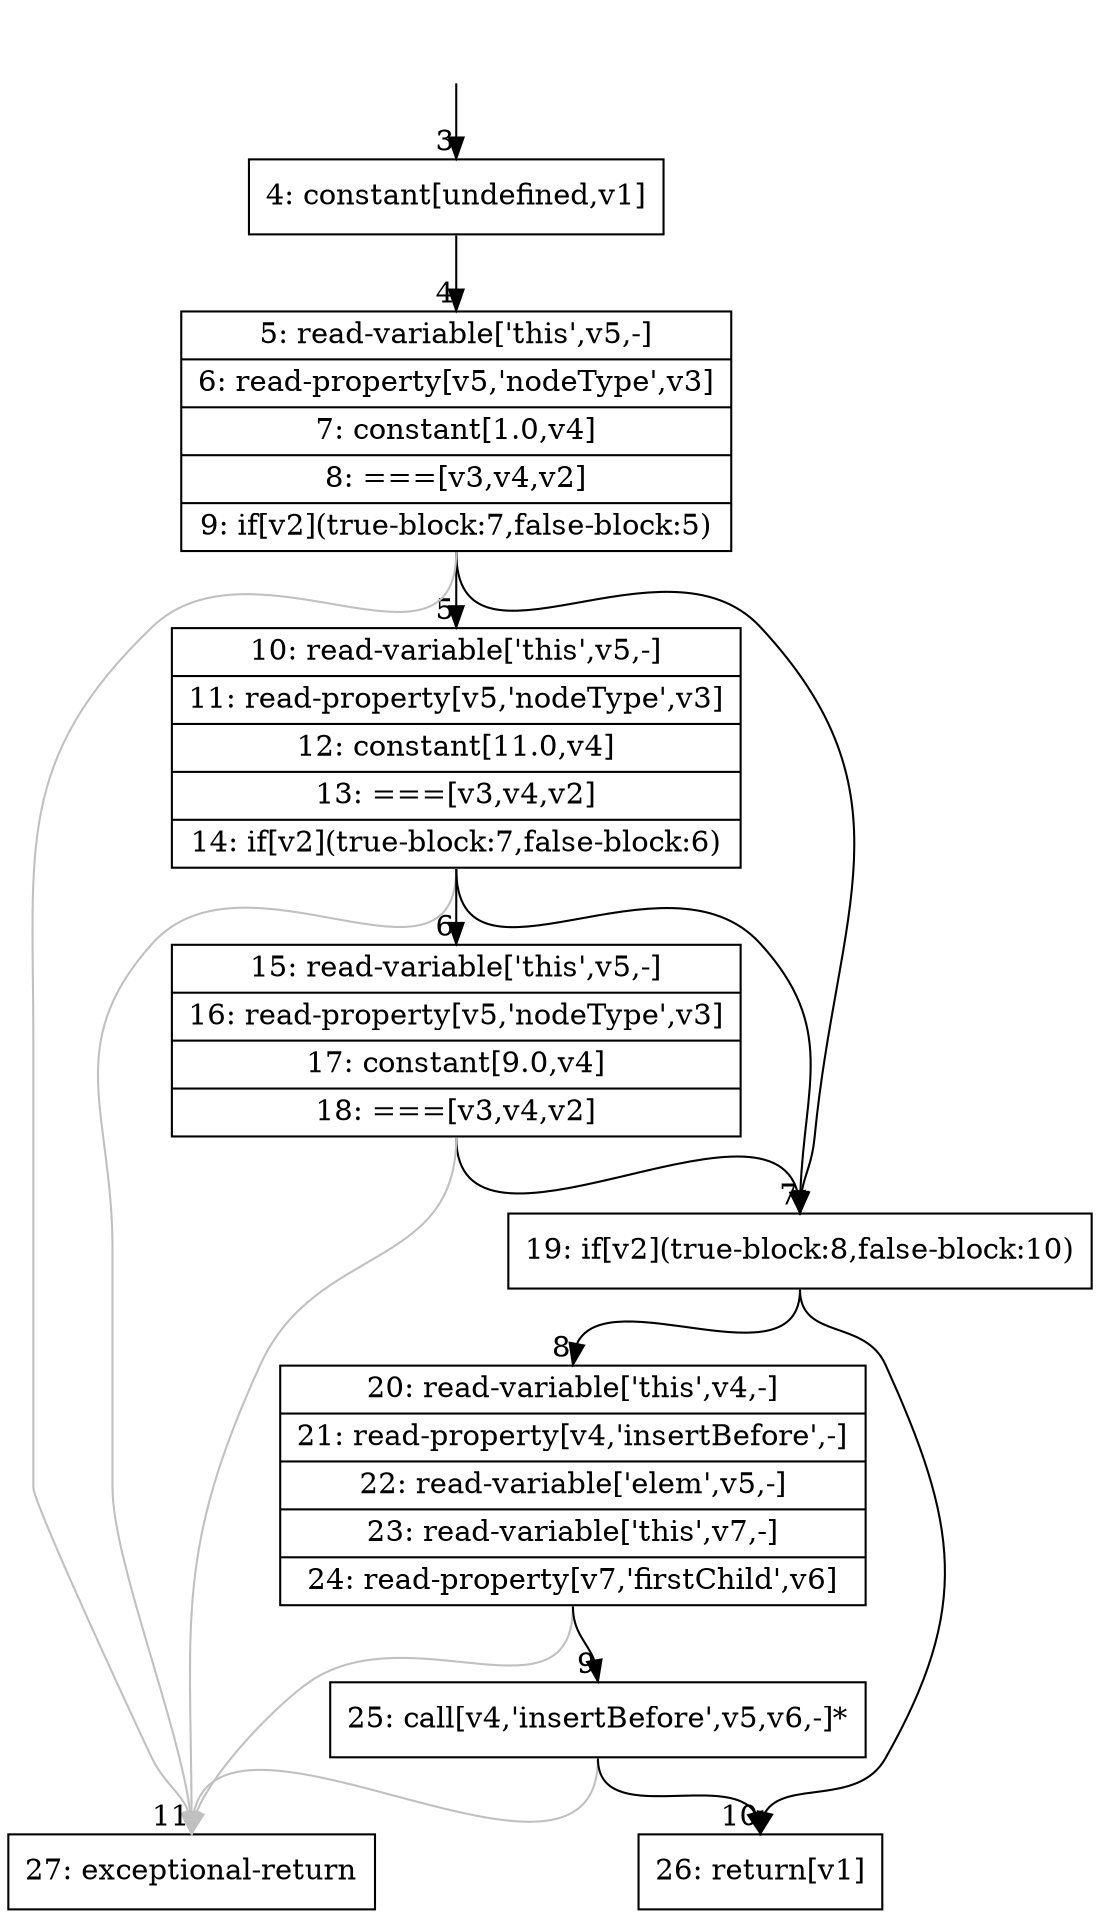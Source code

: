digraph {
rankdir="TD"
BB_entry2[shape=none,label=""];
BB_entry2 -> BB3 [tailport=s, headport=n, headlabel="    3"]
BB3 [shape=record label="{4: constant[undefined,v1]}" ] 
BB3 -> BB4 [tailport=s, headport=n, headlabel="      4"]
BB4 [shape=record label="{5: read-variable['this',v5,-]|6: read-property[v5,'nodeType',v3]|7: constant[1.0,v4]|8: ===[v3,v4,v2]|9: if[v2](true-block:7,false-block:5)}" ] 
BB4 -> BB7 [tailport=s, headport=n, headlabel="      7"]
BB4 -> BB5 [tailport=s, headport=n, headlabel="      5"]
BB4 -> BB11 [tailport=s, headport=n, color=gray, headlabel="      11"]
BB5 [shape=record label="{10: read-variable['this',v5,-]|11: read-property[v5,'nodeType',v3]|12: constant[11.0,v4]|13: ===[v3,v4,v2]|14: if[v2](true-block:7,false-block:6)}" ] 
BB5 -> BB7 [tailport=s, headport=n]
BB5 -> BB6 [tailport=s, headport=n, headlabel="      6"]
BB5 -> BB11 [tailport=s, headport=n, color=gray]
BB6 [shape=record label="{15: read-variable['this',v5,-]|16: read-property[v5,'nodeType',v3]|17: constant[9.0,v4]|18: ===[v3,v4,v2]}" ] 
BB6 -> BB7 [tailport=s, headport=n]
BB6 -> BB11 [tailport=s, headport=n, color=gray]
BB7 [shape=record label="{19: if[v2](true-block:8,false-block:10)}" ] 
BB7 -> BB8 [tailport=s, headport=n, headlabel="      8"]
BB7 -> BB10 [tailport=s, headport=n, headlabel="      10"]
BB8 [shape=record label="{20: read-variable['this',v4,-]|21: read-property[v4,'insertBefore',-]|22: read-variable['elem',v5,-]|23: read-variable['this',v7,-]|24: read-property[v7,'firstChild',v6]}" ] 
BB8 -> BB9 [tailport=s, headport=n, headlabel="      9"]
BB8 -> BB11 [tailport=s, headport=n, color=gray]
BB9 [shape=record label="{25: call[v4,'insertBefore',v5,v6,-]*}" ] 
BB9 -> BB10 [tailport=s, headport=n]
BB9 -> BB11 [tailport=s, headport=n, color=gray]
BB10 [shape=record label="{26: return[v1]}" ] 
BB11 [shape=record label="{27: exceptional-return}" ] 
}
